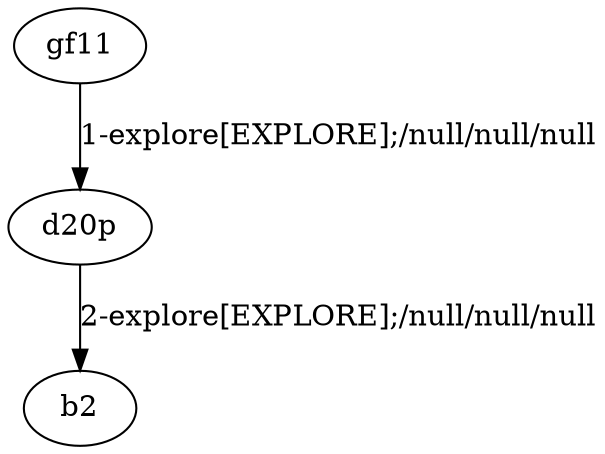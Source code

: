 # Total number of goals covered by this test: 1
# d20p --> b2

digraph g {
"gf11" -> "d20p" [label = "1-explore[EXPLORE];/null/null/null"];
"d20p" -> "b2" [label = "2-explore[EXPLORE];/null/null/null"];
}